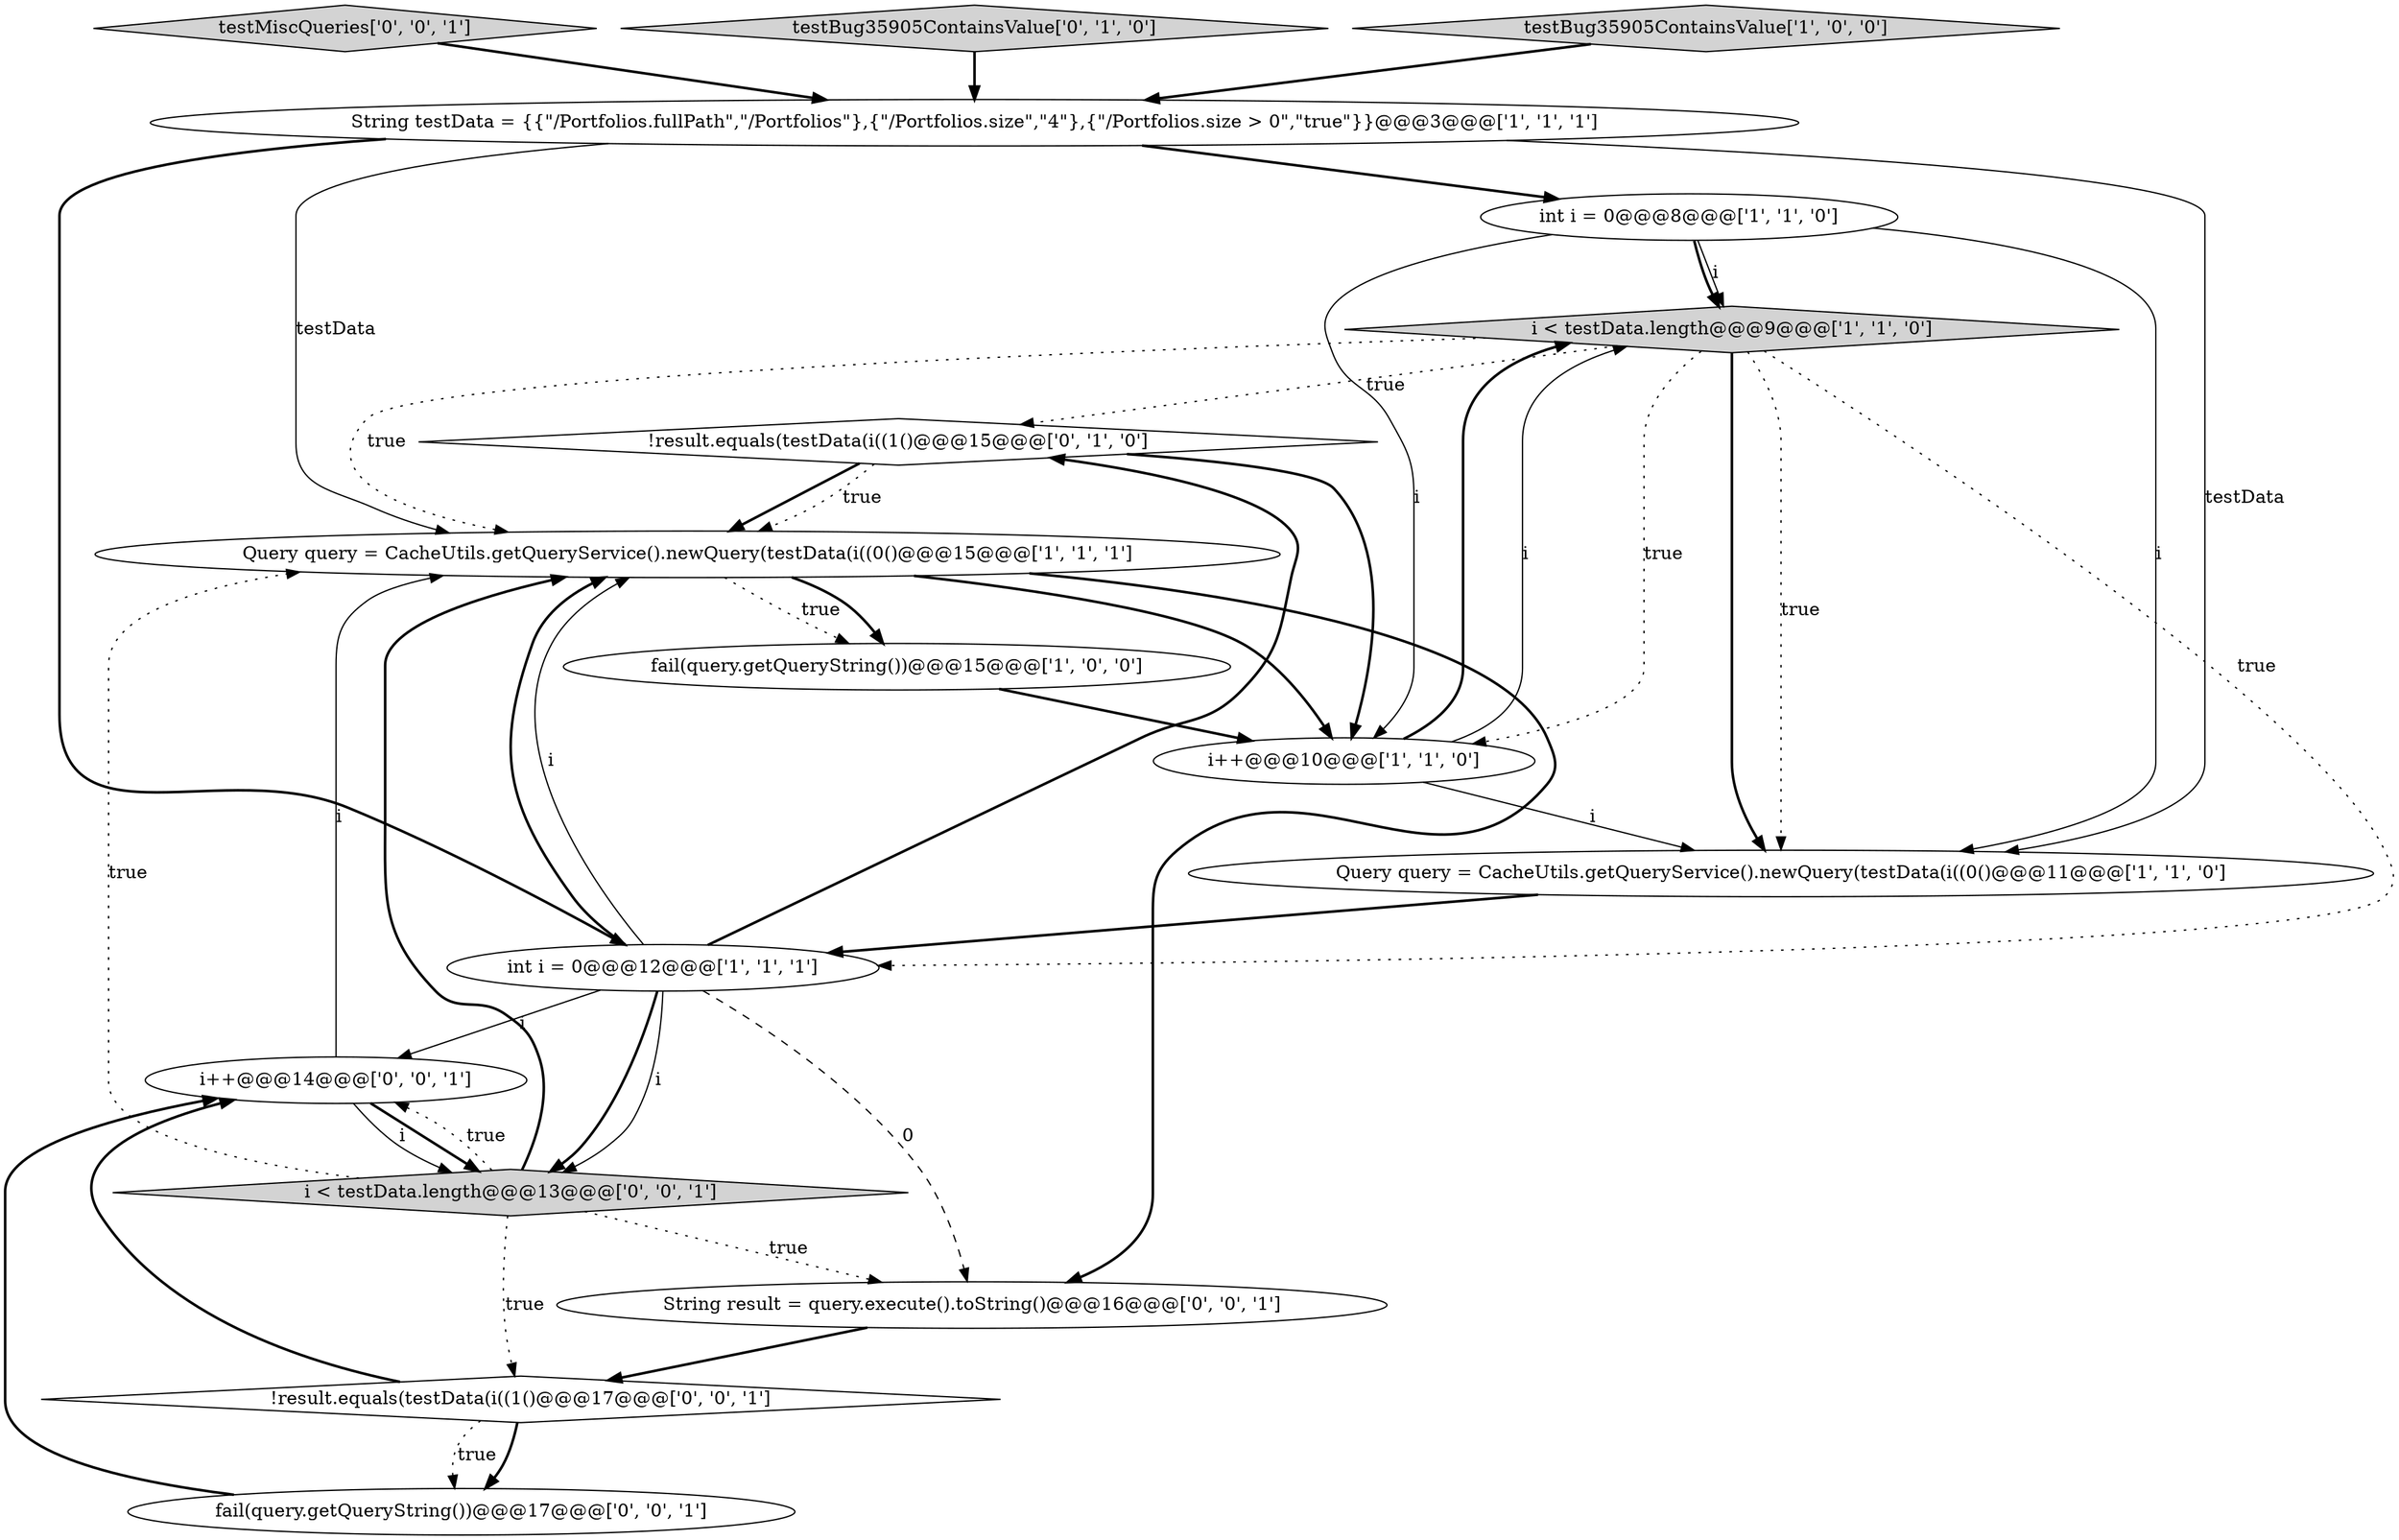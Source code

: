 digraph {
8 [style = filled, label = "String testData = {{\"/Portfolios.fullPath\",\"/Portfolios\"},{\"/Portfolios.size\",\"4\"},{\"/Portfolios.size > 0\",\"true\"}}@@@3@@@['1', '1', '1']", fillcolor = white, shape = ellipse image = "AAA0AAABBB1BBB"];
15 [style = filled, label = "testMiscQueries['0', '0', '1']", fillcolor = lightgray, shape = diamond image = "AAA0AAABBB3BBB"];
13 [style = filled, label = "!result.equals(testData(i((1()@@@17@@@['0', '0', '1']", fillcolor = white, shape = diamond image = "AAA0AAABBB3BBB"];
14 [style = filled, label = "fail(query.getQueryString())@@@17@@@['0', '0', '1']", fillcolor = white, shape = ellipse image = "AAA0AAABBB3BBB"];
10 [style = filled, label = "testBug35905ContainsValue['0', '1', '0']", fillcolor = lightgray, shape = diamond image = "AAA0AAABBB2BBB"];
16 [style = filled, label = "i++@@@14@@@['0', '0', '1']", fillcolor = white, shape = ellipse image = "AAA0AAABBB3BBB"];
9 [style = filled, label = "!result.equals(testData(i((1()@@@15@@@['0', '1', '0']", fillcolor = white, shape = diamond image = "AAA0AAABBB2BBB"];
2 [style = filled, label = "i < testData.length@@@9@@@['1', '1', '0']", fillcolor = lightgray, shape = diamond image = "AAA0AAABBB1BBB"];
4 [style = filled, label = "int i = 0@@@8@@@['1', '1', '0']", fillcolor = white, shape = ellipse image = "AAA0AAABBB1BBB"];
3 [style = filled, label = "Query query = CacheUtils.getQueryService().newQuery(testData(i((0()@@@15@@@['1', '1', '1']", fillcolor = white, shape = ellipse image = "AAA0AAABBB1BBB"];
5 [style = filled, label = "Query query = CacheUtils.getQueryService().newQuery(testData(i((0()@@@11@@@['1', '1', '0']", fillcolor = white, shape = ellipse image = "AAA0AAABBB1BBB"];
0 [style = filled, label = "i++@@@10@@@['1', '1', '0']", fillcolor = white, shape = ellipse image = "AAA0AAABBB1BBB"];
6 [style = filled, label = "int i = 0@@@12@@@['1', '1', '1']", fillcolor = white, shape = ellipse image = "AAA0AAABBB1BBB"];
1 [style = filled, label = "fail(query.getQueryString())@@@15@@@['1', '0', '0']", fillcolor = white, shape = ellipse image = "AAA0AAABBB1BBB"];
7 [style = filled, label = "testBug35905ContainsValue['1', '0', '0']", fillcolor = lightgray, shape = diamond image = "AAA0AAABBB1BBB"];
12 [style = filled, label = "String result = query.execute().toString()@@@16@@@['0', '0', '1']", fillcolor = white, shape = ellipse image = "AAA0AAABBB3BBB"];
11 [style = filled, label = "i < testData.length@@@13@@@['0', '0', '1']", fillcolor = lightgray, shape = diamond image = "AAA0AAABBB3BBB"];
11->3 [style = bold, label=""];
16->11 [style = solid, label="i"];
11->3 [style = dotted, label="true"];
2->3 [style = dotted, label="true"];
7->8 [style = bold, label=""];
14->16 [style = bold, label=""];
8->4 [style = bold, label=""];
11->12 [style = dotted, label="true"];
3->1 [style = dotted, label="true"];
2->5 [style = bold, label=""];
2->9 [style = dotted, label="true"];
6->11 [style = bold, label=""];
4->0 [style = solid, label="i"];
8->3 [style = solid, label="testData"];
9->3 [style = bold, label=""];
16->3 [style = solid, label="i"];
2->5 [style = dotted, label="true"];
10->8 [style = bold, label=""];
2->6 [style = dotted, label="true"];
6->16 [style = solid, label="i"];
9->0 [style = bold, label=""];
8->6 [style = bold, label=""];
3->1 [style = bold, label=""];
4->2 [style = bold, label=""];
12->13 [style = bold, label=""];
4->5 [style = solid, label="i"];
6->9 [style = bold, label=""];
11->16 [style = dotted, label="true"];
6->3 [style = solid, label="i"];
4->2 [style = solid, label="i"];
6->12 [style = dashed, label="0"];
8->5 [style = solid, label="testData"];
3->12 [style = bold, label=""];
13->16 [style = bold, label=""];
3->0 [style = bold, label=""];
6->3 [style = bold, label=""];
9->3 [style = dotted, label="true"];
0->5 [style = solid, label="i"];
0->2 [style = bold, label=""];
2->0 [style = dotted, label="true"];
13->14 [style = bold, label=""];
11->13 [style = dotted, label="true"];
16->11 [style = bold, label=""];
15->8 [style = bold, label=""];
13->14 [style = dotted, label="true"];
5->6 [style = bold, label=""];
0->2 [style = solid, label="i"];
6->11 [style = solid, label="i"];
1->0 [style = bold, label=""];
}
